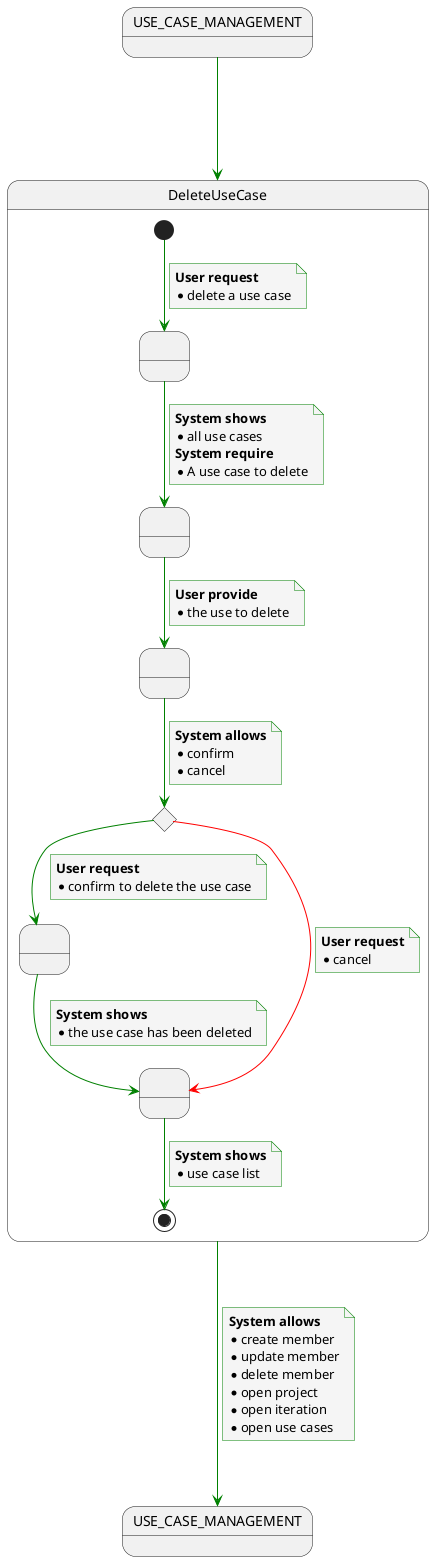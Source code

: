 @startuml
    skinparam {
        NoteBackgroundColor #whiteSmoke
        ArrowColor #green
        NoteBorderColor #green
    }

state init as "USE_CASE_MANAGEMENT"
state end as "USE_CASE_MANAGEMENT"

init ---> DeleteUseCase
DeleteUseCase ---> end
note on link
<b>System allows</b>
* create member
* update member
* delete member
* open project
* open iteration
* open use cases
end note

state DeleteUseCase {
    state initial as " "
    state deleteOrdered as " "
    state confirmationRequired <<choice>>
    state deleteConfirmed as " "
    state askedForWhichOneDelete as " "
    state showList as " "

    'Main path
    [*] --> initial
    note on link
        <b>User request</b>
        * delete a use case
    end note
    initial --> askedForWhichOneDelete
    note on link
    <b>System shows</b>
    * all use cases
    <b>System require</b>
    * A use case to delete
    end note
    askedForWhichOneDelete --> deleteOrdered
    note on link
        <b>User provide</b>
        * the use to delete
    end note
    deleteOrdered --> confirmationRequired
    note on link
        <b>System allows</b>
        * confirm
        * cancel
    end note
    confirmationRequired --> deleteConfirmed
        note on link
            <b>User request</b>
            * confirm to delete the use case
        end note
    deleteConfirmed --> showList
    note on link
    <b>System shows</b>
    * the use case has been deleted
    end note
    showList --> [*]
    note on link
    <b>System shows</b>
    * use case list
    end note

    'Variation path
    confirmationRequired -[#red]-> showList
    note on link
        <b>User request</b>
        * cancel
    end note
}

@enduml
